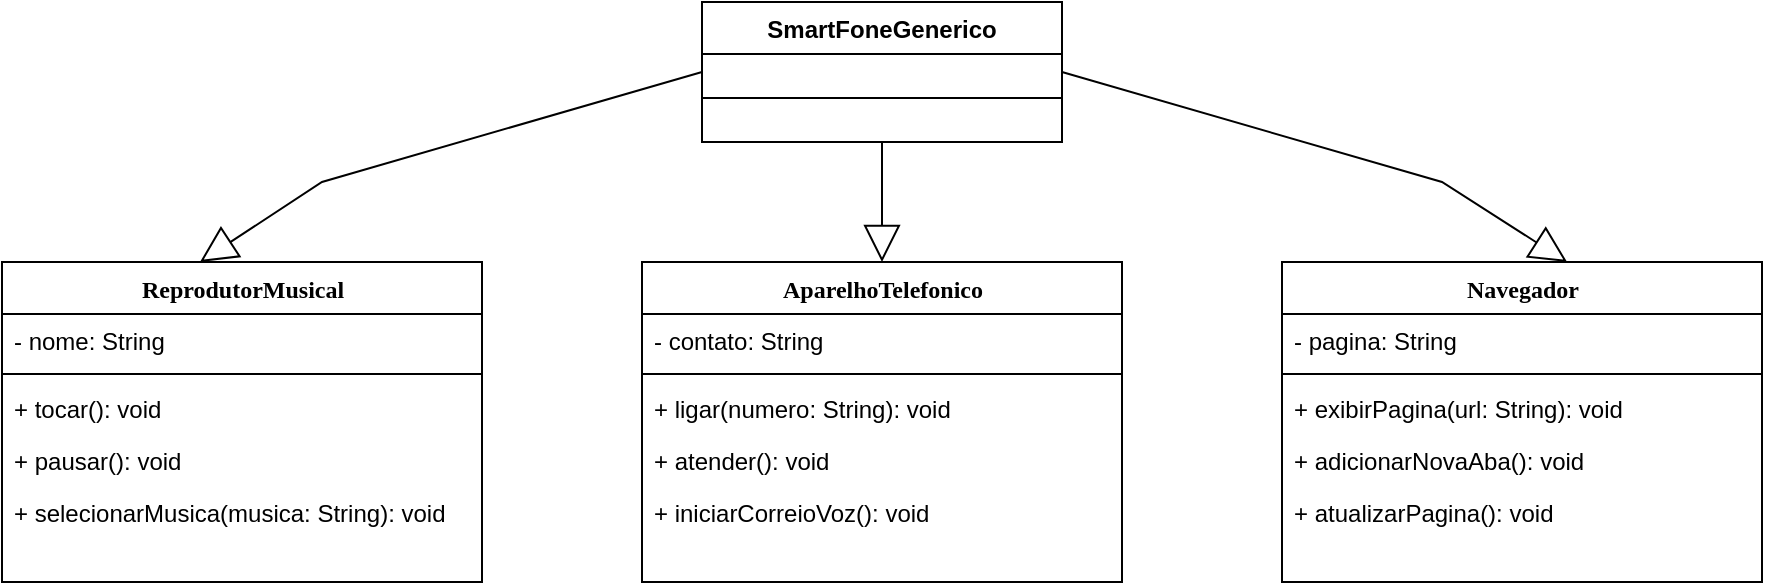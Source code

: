 <mxfile version="24.6.3" type="device">
  <diagram name="Page-1" id="9f46799a-70d6-7492-0946-bef42562c5a5">
    <mxGraphModel dx="1114" dy="566" grid="1" gridSize="10" guides="1" tooltips="1" connect="1" arrows="1" fold="1" page="1" pageScale="1" pageWidth="1100" pageHeight="850" background="none" math="0" shadow="0">
      <root>
        <mxCell id="0" />
        <mxCell id="1" parent="0" />
        <mxCell id="78961159f06e98e8-17" value="ReprodutorMusical" style="swimlane;html=1;fontStyle=1;align=center;verticalAlign=top;childLayout=stackLayout;horizontal=1;startSize=26;horizontalStack=0;resizeParent=1;resizeLast=0;collapsible=1;marginBottom=0;swimlaneFillColor=#ffffff;rounded=0;shadow=0;comic=0;labelBackgroundColor=none;strokeWidth=1;fillColor=none;fontFamily=Verdana;fontSize=12" parent="1" vertex="1">
          <mxGeometry x="80" y="200" width="240" height="160" as="geometry" />
        </mxCell>
        <mxCell id="78961159f06e98e8-23" value="- nome: String" style="text;html=1;strokeColor=none;fillColor=none;align=left;verticalAlign=top;spacingLeft=4;spacingRight=4;whiteSpace=wrap;overflow=hidden;rotatable=0;points=[[0,0.5],[1,0.5]];portConstraint=eastwest;" parent="78961159f06e98e8-17" vertex="1">
          <mxGeometry y="26" width="240" height="26" as="geometry" />
        </mxCell>
        <mxCell id="78961159f06e98e8-19" value="" style="line;html=1;strokeWidth=1;fillColor=none;align=left;verticalAlign=middle;spacingTop=-1;spacingLeft=3;spacingRight=3;rotatable=0;labelPosition=right;points=[];portConstraint=eastwest;" parent="78961159f06e98e8-17" vertex="1">
          <mxGeometry y="52" width="240" height="8" as="geometry" />
        </mxCell>
        <mxCell id="78961159f06e98e8-20" value="+ tocar(): void" style="text;html=1;strokeColor=none;fillColor=none;align=left;verticalAlign=top;spacingLeft=4;spacingRight=4;whiteSpace=wrap;overflow=hidden;rotatable=0;points=[[0,0.5],[1,0.5]];portConstraint=eastwest;" parent="78961159f06e98e8-17" vertex="1">
          <mxGeometry y="60" width="240" height="26" as="geometry" />
        </mxCell>
        <mxCell id="78961159f06e98e8-27" value="+ pausar(): void" style="text;html=1;strokeColor=none;fillColor=none;align=left;verticalAlign=top;spacingLeft=4;spacingRight=4;whiteSpace=wrap;overflow=hidden;rotatable=0;points=[[0,0.5],[1,0.5]];portConstraint=eastwest;" parent="78961159f06e98e8-17" vertex="1">
          <mxGeometry y="86" width="240" height="26" as="geometry" />
        </mxCell>
        <mxCell id="kJcJxtm20GTnBKntJ0T3-17" value="+ selecionarMusica(musica: String): void" style="text;strokeColor=none;fillColor=none;align=left;verticalAlign=top;spacingLeft=4;spacingRight=4;overflow=hidden;rotatable=0;points=[[0,0.5],[1,0.5]];portConstraint=eastwest;whiteSpace=wrap;html=1;" vertex="1" parent="78961159f06e98e8-17">
          <mxGeometry y="112" width="240" height="44" as="geometry" />
        </mxCell>
        <mxCell id="78961159f06e98e8-30" value="AparelhoTelefonico" style="swimlane;html=1;fontStyle=1;align=center;verticalAlign=top;childLayout=stackLayout;horizontal=1;startSize=26;horizontalStack=0;resizeParent=1;resizeLast=0;collapsible=1;marginBottom=0;swimlaneFillColor=#ffffff;rounded=0;shadow=0;comic=0;labelBackgroundColor=none;strokeWidth=1;fillColor=none;fontFamily=Verdana;fontSize=12" parent="1" vertex="1">
          <mxGeometry x="400" y="200" width="240" height="160" as="geometry" />
        </mxCell>
        <mxCell id="78961159f06e98e8-31" value="- contato: String" style="text;html=1;strokeColor=none;fillColor=none;align=left;verticalAlign=top;spacingLeft=4;spacingRight=4;whiteSpace=wrap;overflow=hidden;rotatable=0;points=[[0,0.5],[1,0.5]];portConstraint=eastwest;" parent="78961159f06e98e8-30" vertex="1">
          <mxGeometry y="26" width="240" height="26" as="geometry" />
        </mxCell>
        <mxCell id="78961159f06e98e8-38" value="" style="line;html=1;strokeWidth=1;fillColor=none;align=left;verticalAlign=middle;spacingTop=-1;spacingLeft=3;spacingRight=3;rotatable=0;labelPosition=right;points=[];portConstraint=eastwest;" parent="78961159f06e98e8-30" vertex="1">
          <mxGeometry y="52" width="240" height="8" as="geometry" />
        </mxCell>
        <mxCell id="78961159f06e98e8-39" value="+ ligar(numero: String): void" style="text;html=1;strokeColor=none;fillColor=none;align=left;verticalAlign=top;spacingLeft=4;spacingRight=4;whiteSpace=wrap;overflow=hidden;rotatable=0;points=[[0,0.5],[1,0.5]];portConstraint=eastwest;" parent="78961159f06e98e8-30" vertex="1">
          <mxGeometry y="60" width="240" height="26" as="geometry" />
        </mxCell>
        <mxCell id="78961159f06e98e8-40" value="+ atender(): void" style="text;html=1;strokeColor=none;fillColor=none;align=left;verticalAlign=top;spacingLeft=4;spacingRight=4;whiteSpace=wrap;overflow=hidden;rotatable=0;points=[[0,0.5],[1,0.5]];portConstraint=eastwest;" parent="78961159f06e98e8-30" vertex="1">
          <mxGeometry y="86" width="240" height="26" as="geometry" />
        </mxCell>
        <mxCell id="78961159f06e98e8-42" value="+ iniciarCorreioVoz(): void" style="text;html=1;strokeColor=none;fillColor=none;align=left;verticalAlign=top;spacingLeft=4;spacingRight=4;whiteSpace=wrap;overflow=hidden;rotatable=0;points=[[0,0.5],[1,0.5]];portConstraint=eastwest;" parent="78961159f06e98e8-30" vertex="1">
          <mxGeometry y="112" width="240" height="26" as="geometry" />
        </mxCell>
        <mxCell id="78961159f06e98e8-43" value="Navegador" style="swimlane;html=1;fontStyle=1;align=center;verticalAlign=top;childLayout=stackLayout;horizontal=1;startSize=26;horizontalStack=0;resizeParent=1;resizeLast=0;collapsible=1;marginBottom=0;swimlaneFillColor=#ffffff;rounded=0;shadow=0;comic=0;labelBackgroundColor=none;strokeWidth=1;fillColor=none;fontFamily=Verdana;fontSize=12" parent="1" vertex="1">
          <mxGeometry x="720" y="200" width="240" height="160" as="geometry" />
        </mxCell>
        <mxCell id="78961159f06e98e8-44" value="- pagina: String" style="text;html=1;strokeColor=none;fillColor=none;align=left;verticalAlign=top;spacingLeft=4;spacingRight=4;whiteSpace=wrap;overflow=hidden;rotatable=0;points=[[0,0.5],[1,0.5]];portConstraint=eastwest;" parent="78961159f06e98e8-43" vertex="1">
          <mxGeometry y="26" width="240" height="26" as="geometry" />
        </mxCell>
        <mxCell id="78961159f06e98e8-51" value="" style="line;html=1;strokeWidth=1;fillColor=none;align=left;verticalAlign=middle;spacingTop=-1;spacingLeft=3;spacingRight=3;rotatable=0;labelPosition=right;points=[];portConstraint=eastwest;" parent="78961159f06e98e8-43" vertex="1">
          <mxGeometry y="52" width="240" height="8" as="geometry" />
        </mxCell>
        <mxCell id="78961159f06e98e8-52" value="+ exibirPagina(url: String): void" style="text;html=1;strokeColor=none;fillColor=none;align=left;verticalAlign=top;spacingLeft=4;spacingRight=4;whiteSpace=wrap;overflow=hidden;rotatable=0;points=[[0,0.5],[1,0.5]];portConstraint=eastwest;" parent="78961159f06e98e8-43" vertex="1">
          <mxGeometry y="60" width="240" height="26" as="geometry" />
        </mxCell>
        <mxCell id="78961159f06e98e8-53" value="+ adicionarNovaAba(): void" style="text;html=1;strokeColor=none;fillColor=none;align=left;verticalAlign=top;spacingLeft=4;spacingRight=4;whiteSpace=wrap;overflow=hidden;rotatable=0;points=[[0,0.5],[1,0.5]];portConstraint=eastwest;" parent="78961159f06e98e8-43" vertex="1">
          <mxGeometry y="86" width="240" height="26" as="geometry" />
        </mxCell>
        <mxCell id="kJcJxtm20GTnBKntJ0T3-19" value="+ atualizarPagina(): void" style="text;strokeColor=none;fillColor=none;align=left;verticalAlign=top;spacingLeft=4;spacingRight=4;overflow=hidden;rotatable=0;points=[[0,0.5],[1,0.5]];portConstraint=eastwest;whiteSpace=wrap;html=1;" vertex="1" parent="78961159f06e98e8-43">
          <mxGeometry y="112" width="240" height="26" as="geometry" />
        </mxCell>
        <mxCell id="kJcJxtm20GTnBKntJ0T3-6" value="SmartFoneGenerico" style="swimlane;fontStyle=1;align=center;verticalAlign=top;childLayout=stackLayout;horizontal=1;startSize=26;horizontalStack=0;resizeParent=1;resizeParentMax=0;resizeLast=0;collapsible=1;marginBottom=0;whiteSpace=wrap;html=1;" vertex="1" parent="1">
          <mxGeometry x="430" y="70" width="180" height="70" as="geometry" />
        </mxCell>
        <mxCell id="kJcJxtm20GTnBKntJ0T3-8" value="" style="line;strokeWidth=1;fillColor=none;align=left;verticalAlign=middle;spacingTop=-1;spacingLeft=3;spacingRight=3;rotatable=0;labelPosition=right;points=[];portConstraint=eastwest;strokeColor=inherit;" vertex="1" parent="kJcJxtm20GTnBKntJ0T3-6">
          <mxGeometry y="26" width="180" height="44" as="geometry" />
        </mxCell>
        <mxCell id="kJcJxtm20GTnBKntJ0T3-14" value="" style="endArrow=block;endSize=16;endFill=0;html=1;rounded=0;entryX=0.594;entryY=0;entryDx=0;entryDy=0;entryPerimeter=0;exitX=1;exitY=0.5;exitDx=0;exitDy=0;" edge="1" parent="1" source="kJcJxtm20GTnBKntJ0T3-6" target="78961159f06e98e8-43">
          <mxGeometry width="160" relative="1" as="geometry">
            <mxPoint x="530" y="110" as="sourcePoint" />
            <mxPoint x="680" y="110" as="targetPoint" />
            <Array as="points">
              <mxPoint x="800" y="160" />
            </Array>
          </mxGeometry>
        </mxCell>
        <mxCell id="kJcJxtm20GTnBKntJ0T3-15" value="" style="endArrow=block;endSize=16;endFill=0;html=1;rounded=0;exitX=0;exitY=0.5;exitDx=0;exitDy=0;" edge="1" parent="1" source="kJcJxtm20GTnBKntJ0T3-6">
          <mxGeometry width="160" relative="1" as="geometry">
            <mxPoint x="430" y="90" as="sourcePoint" />
            <mxPoint x="179" y="200" as="targetPoint" />
            <Array as="points">
              <mxPoint x="240" y="160" />
            </Array>
          </mxGeometry>
        </mxCell>
        <mxCell id="kJcJxtm20GTnBKntJ0T3-16" value="" style="endArrow=block;endSize=16;endFill=0;html=1;rounded=0;" edge="1" parent="1">
          <mxGeometry width="160" relative="1" as="geometry">
            <mxPoint x="520" y="140" as="sourcePoint" />
            <mxPoint x="520" y="200" as="targetPoint" />
          </mxGeometry>
        </mxCell>
      </root>
    </mxGraphModel>
  </diagram>
</mxfile>
